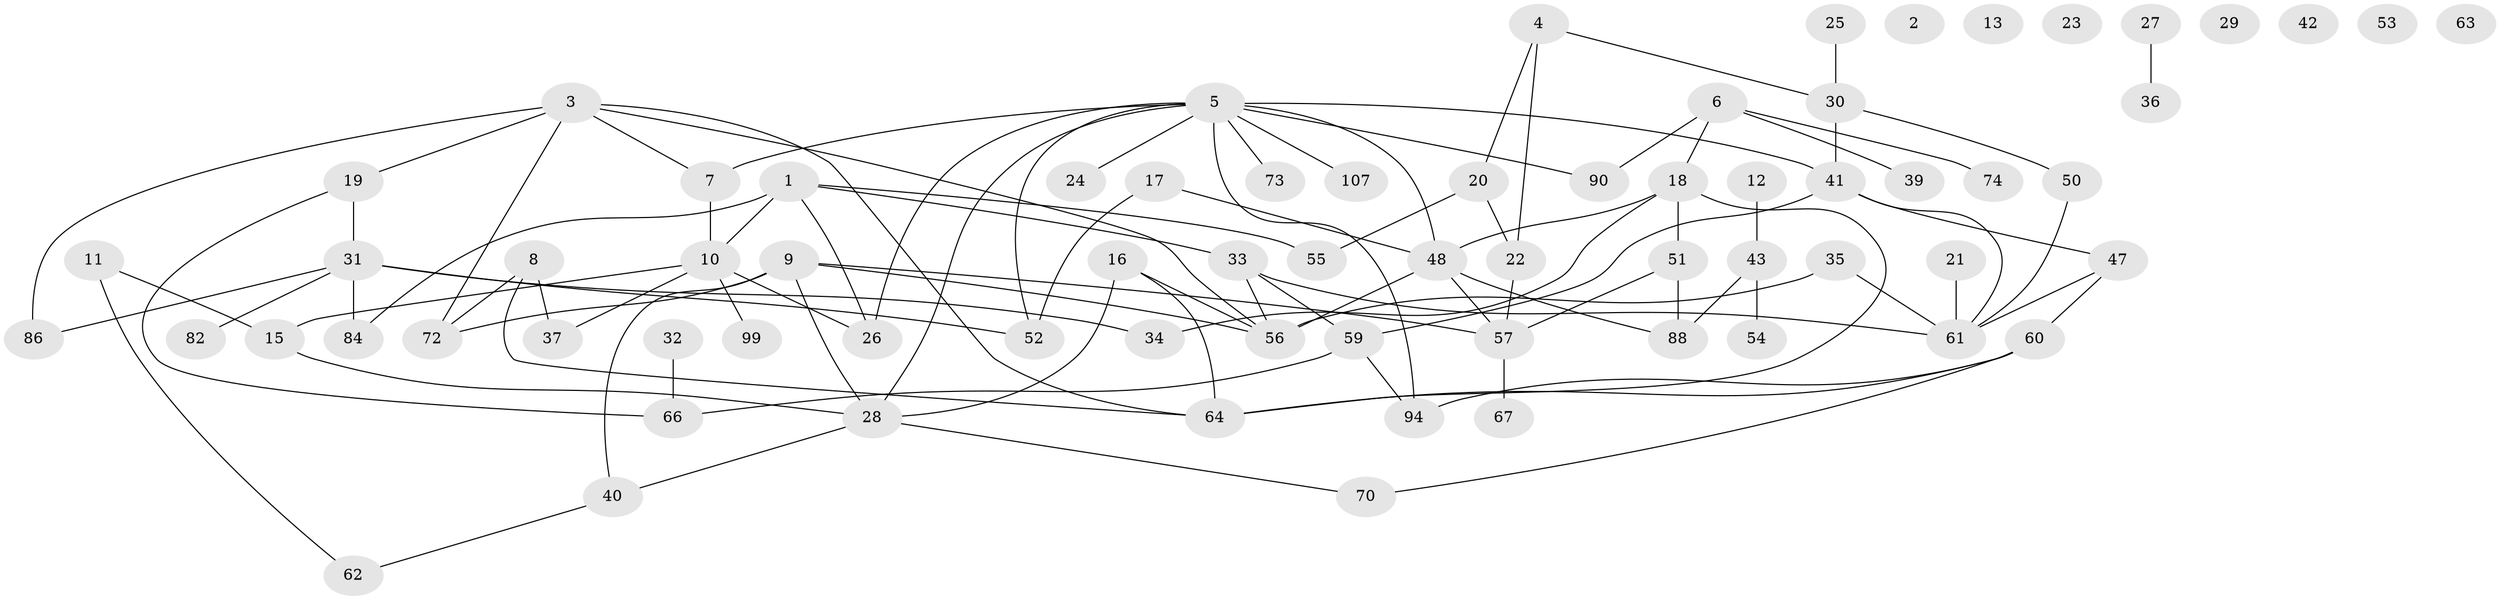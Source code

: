 // Generated by graph-tools (version 1.1) at 2025/23/03/03/25 07:23:26]
// undirected, 71 vertices, 98 edges
graph export_dot {
graph [start="1"]
  node [color=gray90,style=filled];
  1;
  2;
  3 [super="+101"];
  4 [super="+105"];
  5 [super="+85"];
  6 [super="+81"];
  7 [super="+58"];
  8;
  9 [super="+87"];
  10 [super="+45"];
  11 [super="+38"];
  12 [super="+14"];
  13;
  15 [super="+77"];
  16 [super="+89"];
  17 [super="+80"];
  18;
  19 [super="+91"];
  20 [super="+46"];
  21;
  22;
  23;
  24;
  25;
  26;
  27 [super="+93"];
  28 [super="+44"];
  29;
  30 [super="+68"];
  31 [super="+69"];
  32;
  33 [super="+97"];
  34;
  35;
  36;
  37 [super="+95"];
  39;
  40;
  41 [super="+104"];
  42;
  43 [super="+98"];
  47 [super="+49"];
  48 [super="+75"];
  50;
  51 [super="+78"];
  52 [super="+106"];
  53;
  54;
  55;
  56 [super="+83"];
  57 [super="+71"];
  59 [super="+96"];
  60 [super="+79"];
  61 [super="+100"];
  62 [super="+76"];
  63;
  64 [super="+65"];
  66 [super="+103"];
  67;
  70 [super="+102"];
  72;
  73;
  74;
  82;
  84 [super="+92"];
  86;
  88;
  90;
  94;
  99 [super="+108"];
  107;
  1 -- 10;
  1 -- 26;
  1 -- 33;
  1 -- 55;
  1 -- 84;
  3 -- 64;
  3 -- 86;
  3 -- 7;
  3 -- 72;
  3 -- 19;
  3 -- 56;
  4 -- 20;
  4 -- 22;
  4 -- 30;
  5 -- 28;
  5 -- 41;
  5 -- 73;
  5 -- 90;
  5 -- 94;
  5 -- 48;
  5 -- 7;
  5 -- 24;
  5 -- 26;
  5 -- 107;
  5 -- 52;
  6 -- 18;
  6 -- 74;
  6 -- 90;
  6 -- 39;
  7 -- 10;
  8 -- 37;
  8 -- 72;
  8 -- 64;
  9 -- 40;
  9 -- 72;
  9 -- 28;
  9 -- 57;
  9 -- 56;
  10 -- 99;
  10 -- 26;
  10 -- 37;
  10 -- 15;
  11 -- 62;
  11 -- 15 [weight=2];
  12 -- 43;
  15 -- 28;
  16 -- 28;
  16 -- 64;
  16 -- 56;
  17 -- 52;
  17 -- 48;
  18 -- 34;
  18 -- 48;
  18 -- 64;
  18 -- 51;
  19 -- 66;
  19 -- 31;
  20 -- 55;
  20 -- 22;
  21 -- 61;
  22 -- 57;
  25 -- 30;
  27 -- 36;
  28 -- 40;
  28 -- 70;
  30 -- 50;
  30 -- 41;
  31 -- 82;
  31 -- 86;
  31 -- 34;
  31 -- 84;
  31 -- 52;
  32 -- 66;
  33 -- 61;
  33 -- 56;
  33 -- 59;
  35 -- 56;
  35 -- 61;
  40 -- 62;
  41 -- 61 [weight=2];
  41 -- 47;
  41 -- 59;
  43 -- 88;
  43 -- 54;
  47 -- 61;
  47 -- 60;
  48 -- 56;
  48 -- 57;
  48 -- 88;
  50 -- 61;
  51 -- 88;
  51 -- 57;
  57 -- 67;
  59 -- 94;
  59 -- 66;
  60 -- 64;
  60 -- 70;
  60 -- 94;
}
